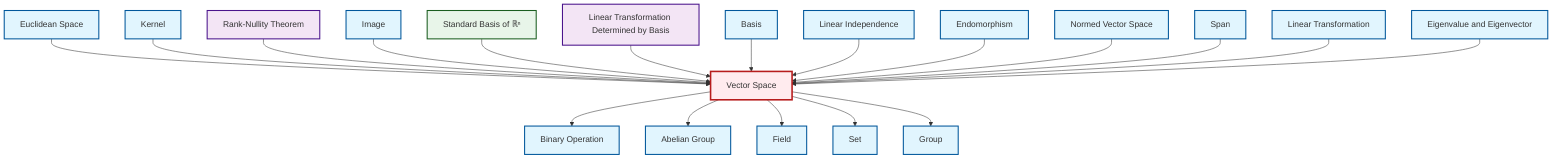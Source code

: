 graph TD
    classDef definition fill:#e1f5fe,stroke:#01579b,stroke-width:2px
    classDef theorem fill:#f3e5f5,stroke:#4a148c,stroke-width:2px
    classDef axiom fill:#fff3e0,stroke:#e65100,stroke-width:2px
    classDef example fill:#e8f5e9,stroke:#1b5e20,stroke-width:2px
    classDef current fill:#ffebee,stroke:#b71c1c,stroke-width:3px
    def-kernel["Kernel"]:::definition
    def-abelian-group["Abelian Group"]:::definition
    def-endomorphism["Endomorphism"]:::definition
    def-eigenvalue-eigenvector["Eigenvalue and Eigenvector"]:::definition
    def-normed-vector-space["Normed Vector Space"]:::definition
    def-vector-space["Vector Space"]:::definition
    def-binary-operation["Binary Operation"]:::definition
    def-basis["Basis"]:::definition
    thm-linear-transformation-basis["Linear Transformation Determined by Basis"]:::theorem
    def-euclidean-space["Euclidean Space"]:::definition
    def-span["Span"]:::definition
    def-group["Group"]:::definition
    def-field["Field"]:::definition
    def-linear-transformation["Linear Transformation"]:::definition
    ex-standard-basis-rn["Standard Basis of ℝⁿ"]:::example
    def-set["Set"]:::definition
    def-image["Image"]:::definition
    def-linear-independence["Linear Independence"]:::definition
    thm-rank-nullity["Rank-Nullity Theorem"]:::theorem
    def-euclidean-space --> def-vector-space
    def-kernel --> def-vector-space
    thm-rank-nullity --> def-vector-space
    def-vector-space --> def-binary-operation
    def-image --> def-vector-space
    ex-standard-basis-rn --> def-vector-space
    thm-linear-transformation-basis --> def-vector-space
    def-vector-space --> def-abelian-group
    def-basis --> def-vector-space
    def-linear-independence --> def-vector-space
    def-vector-space --> def-field
    def-vector-space --> def-set
    def-endomorphism --> def-vector-space
    def-vector-space --> def-group
    def-normed-vector-space --> def-vector-space
    def-span --> def-vector-space
    def-linear-transformation --> def-vector-space
    def-eigenvalue-eigenvector --> def-vector-space
    class def-vector-space current